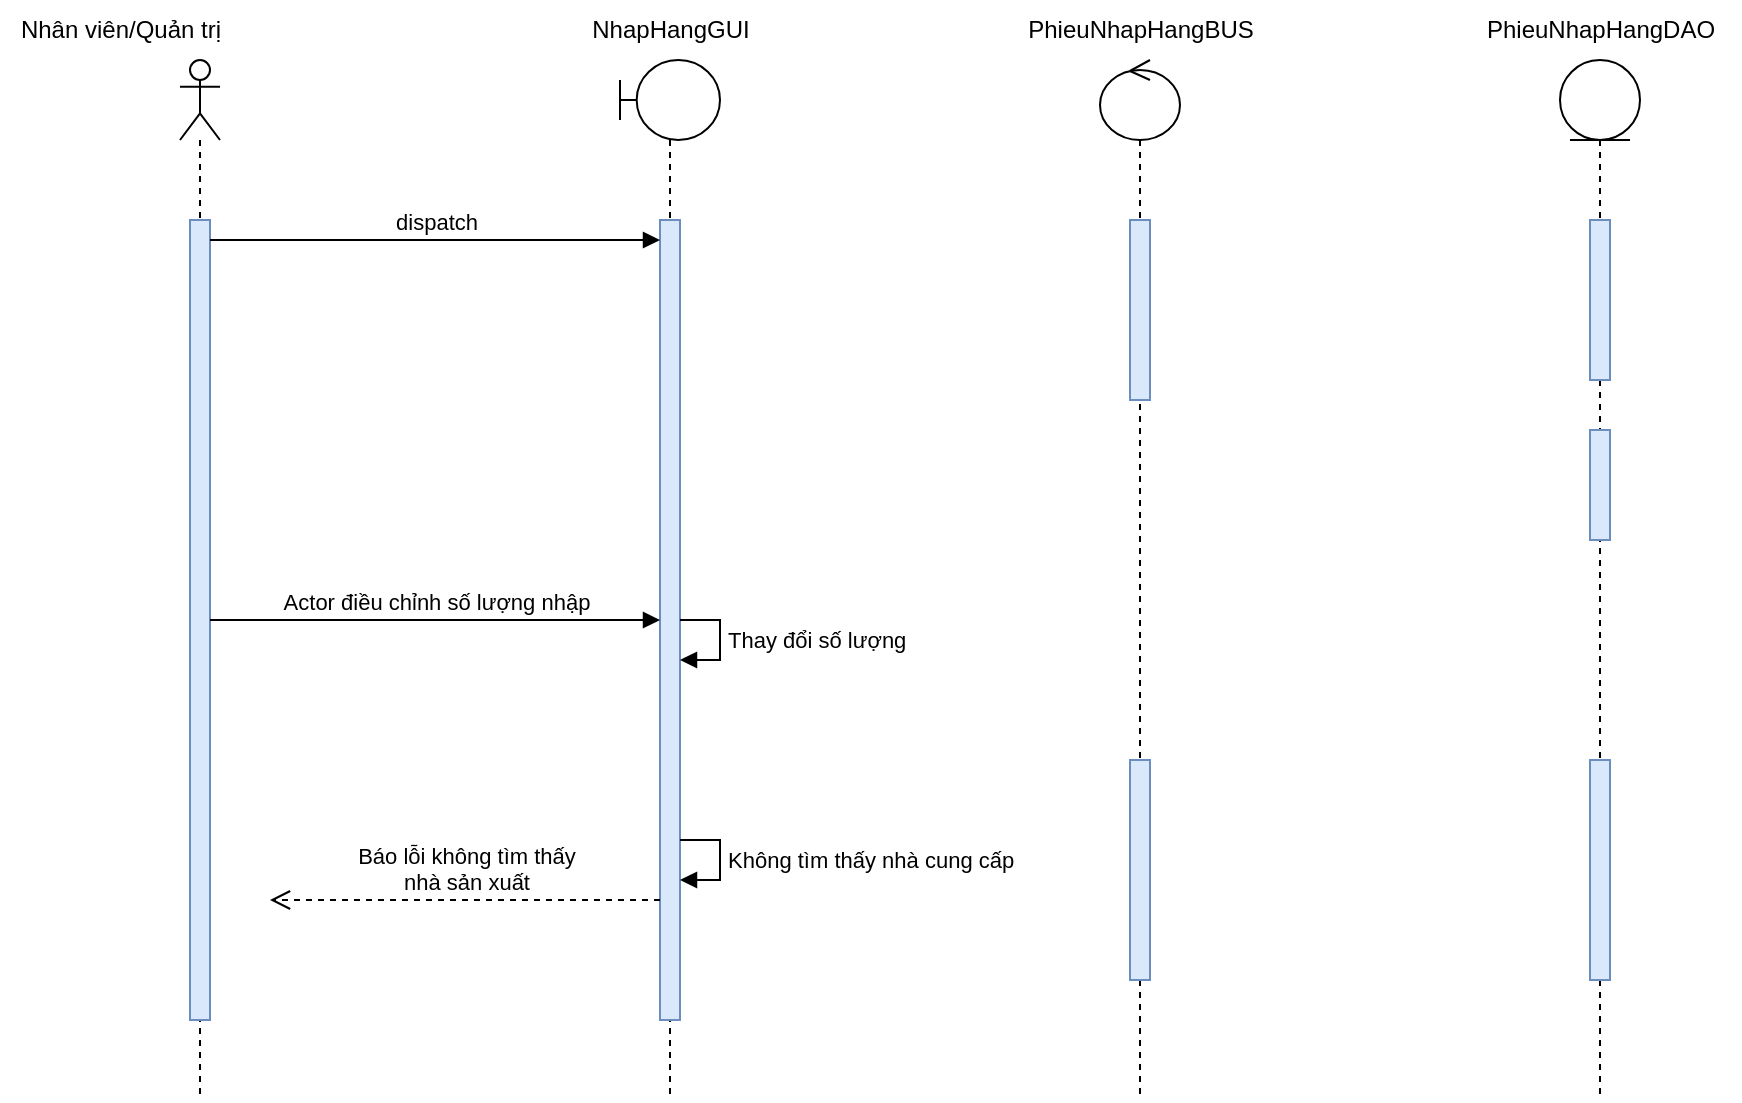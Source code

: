 <mxfile version="20.3.0" type="device"><diagram id="zxSlFvNWauaxwtIFHq2a" name="Page-1"><mxGraphModel dx="1038" dy="649" grid="1" gridSize="10" guides="1" tooltips="1" connect="1" arrows="1" fold="1" page="1" pageScale="1" pageWidth="850" pageHeight="1100" math="0" shadow="0"><root><mxCell id="0"/><mxCell id="1" parent="0"/><mxCell id="zFtlnsnSB8njbzp9fkom-5" value="" style="shape=umlLifeline;participant=umlActor;perimeter=lifelinePerimeter;whiteSpace=wrap;html=1;container=1;collapsible=0;recursiveResize=0;verticalAlign=top;spacingTop=36;outlineConnect=0;" parent="1" vertex="1"><mxGeometry x="100" y="280" width="20" height="520" as="geometry"/></mxCell><mxCell id="zFtlnsnSB8njbzp9fkom-6" value="" style="html=1;points=[];perimeter=orthogonalPerimeter;fillColor=#dae8fc;strokeColor=#6c8ebf;" parent="zFtlnsnSB8njbzp9fkom-5" vertex="1"><mxGeometry x="5" y="80" width="10" height="400" as="geometry"/></mxCell><mxCell id="zFtlnsnSB8njbzp9fkom-7" value="Nhân viên/Quản trị" style="text;html=1;align=center;verticalAlign=middle;resizable=0;points=[];autosize=1;strokeColor=none;fillColor=none;" parent="1" vertex="1"><mxGeometry x="10" y="255" width="120" height="20" as="geometry"/></mxCell><mxCell id="zFtlnsnSB8njbzp9fkom-8" value="" style="shape=umlLifeline;participant=umlBoundary;perimeter=lifelinePerimeter;whiteSpace=wrap;html=1;container=1;collapsible=0;recursiveResize=0;verticalAlign=top;spacingTop=36;outlineConnect=0;" parent="1" vertex="1"><mxGeometry x="320" y="280" width="50" height="520" as="geometry"/></mxCell><mxCell id="QlTCgcY2syCkXcn_rZdn-1" value="" style="html=1;points=[];perimeter=orthogonalPerimeter;fillColor=#dae8fc;strokeColor=#6c8ebf;" parent="zFtlnsnSB8njbzp9fkom-8" vertex="1"><mxGeometry x="20" y="80" width="10" height="400" as="geometry"/></mxCell><mxCell id="V0rGVLi3v3cGWSiFY8pq-18" value="Không tìm thấy nhà cung cấp" style="edgeStyle=orthogonalEdgeStyle;html=1;align=left;spacingLeft=2;endArrow=block;rounded=0;" parent="zFtlnsnSB8njbzp9fkom-8" edge="1"><mxGeometry relative="1" as="geometry"><mxPoint x="30" y="390" as="sourcePoint"/><Array as="points"><mxPoint x="50" y="390"/><mxPoint x="50" y="410"/></Array><mxPoint x="30" y="410" as="targetPoint"/></mxGeometry></mxCell><mxCell id="V0rGVLi3v3cGWSiFY8pq-27" value="Thay đổi số lượng" style="edgeStyle=orthogonalEdgeStyle;html=1;align=left;spacingLeft=2;endArrow=block;rounded=0;" parent="zFtlnsnSB8njbzp9fkom-8" source="QlTCgcY2syCkXcn_rZdn-1" target="QlTCgcY2syCkXcn_rZdn-1" edge="1"><mxGeometry relative="1" as="geometry"><mxPoint x="93" y="280" as="sourcePoint"/><Array as="points"><mxPoint x="50" y="280"/><mxPoint x="50" y="300"/></Array><mxPoint x="98" y="300" as="targetPoint"/></mxGeometry></mxCell><mxCell id="zFtlnsnSB8njbzp9fkom-10" value="" style="shape=umlLifeline;participant=umlControl;perimeter=lifelinePerimeter;whiteSpace=wrap;html=1;container=1;collapsible=0;recursiveResize=0;verticalAlign=top;spacingTop=36;outlineConnect=0;" parent="1" vertex="1"><mxGeometry x="560" y="280" width="40" height="520" as="geometry"/></mxCell><mxCell id="QlTCgcY2syCkXcn_rZdn-2" value="" style="html=1;points=[];perimeter=orthogonalPerimeter;fillColor=#dae8fc;strokeColor=#6c8ebf;" parent="zFtlnsnSB8njbzp9fkom-10" vertex="1"><mxGeometry x="15" y="80" width="10" height="90" as="geometry"/></mxCell><mxCell id="V0rGVLi3v3cGWSiFY8pq-11" value="" style="html=1;points=[];perimeter=orthogonalPerimeter;fillColor=#dae8fc;strokeColor=#6c8ebf;" parent="zFtlnsnSB8njbzp9fkom-10" vertex="1"><mxGeometry x="15" y="350" width="10" height="110" as="geometry"/></mxCell><mxCell id="zFtlnsnSB8njbzp9fkom-12" value="NhapHangGUI" style="text;html=1;align=center;verticalAlign=middle;resizable=0;points=[];autosize=1;strokeColor=none;fillColor=none;" parent="1" vertex="1"><mxGeometry x="295" y="250" width="100" height="30" as="geometry"/></mxCell><mxCell id="zFtlnsnSB8njbzp9fkom-13" value="PhieuNhapHangBUS" style="text;html=1;align=center;verticalAlign=middle;resizable=0;points=[];autosize=1;strokeColor=none;fillColor=none;" parent="1" vertex="1"><mxGeometry x="510" y="250" width="140" height="30" as="geometry"/></mxCell><mxCell id="zFtlnsnSB8njbzp9fkom-20" value="" style="shape=umlLifeline;participant=umlEntity;perimeter=lifelinePerimeter;whiteSpace=wrap;html=1;container=1;collapsible=0;recursiveResize=0;verticalAlign=top;spacingTop=36;outlineConnect=0;" parent="1" vertex="1"><mxGeometry x="790" y="280" width="40" height="520" as="geometry"/></mxCell><mxCell id="QlTCgcY2syCkXcn_rZdn-5" value="" style="html=1;points=[];perimeter=orthogonalPerimeter;fillColor=#dae8fc;strokeColor=#6c8ebf;" parent="zFtlnsnSB8njbzp9fkom-20" vertex="1"><mxGeometry x="15" y="80" width="10" height="80" as="geometry"/></mxCell><mxCell id="V0rGVLi3v3cGWSiFY8pq-6" value="" style="html=1;points=[];perimeter=orthogonalPerimeter;fillColor=#dae8fc;strokeColor=#6c8ebf;" parent="zFtlnsnSB8njbzp9fkom-20" vertex="1"><mxGeometry x="15" y="185" width="10" height="55" as="geometry"/></mxCell><mxCell id="V0rGVLi3v3cGWSiFY8pq-13" value="" style="html=1;points=[];perimeter=orthogonalPerimeter;fillColor=#dae8fc;strokeColor=#6c8ebf;" parent="zFtlnsnSB8njbzp9fkom-20" vertex="1"><mxGeometry x="15" y="350" width="10" height="110" as="geometry"/></mxCell><mxCell id="zFtlnsnSB8njbzp9fkom-22" value="PhieuNhapHangDAO" style="text;html=1;align=center;verticalAlign=middle;resizable=0;points=[];autosize=1;strokeColor=none;fillColor=none;" parent="1" vertex="1"><mxGeometry x="740" y="250" width="140" height="30" as="geometry"/></mxCell><mxCell id="V0rGVLi3v3cGWSiFY8pq-19" value="Báo lỗi không tìm thấy&lt;br&gt;nhà sản xuất" style="html=1;verticalAlign=bottom;endArrow=open;dashed=1;endSize=8;rounded=0;" parent="1" edge="1"><mxGeometry relative="1" as="geometry"><mxPoint x="340" y="700" as="sourcePoint"/><mxPoint x="145" y="700" as="targetPoint"/><Array as="points"><mxPoint x="260" y="700"/></Array></mxGeometry></mxCell><mxCell id="V0rGVLi3v3cGWSiFY8pq-23" value="Actor điều chỉnh số lượng nhập" style="html=1;verticalAlign=bottom;endArrow=block;rounded=0;" parent="1" source="zFtlnsnSB8njbzp9fkom-6" target="QlTCgcY2syCkXcn_rZdn-1" edge="1"><mxGeometry width="80" relative="1" as="geometry"><mxPoint x="390" y="520" as="sourcePoint"/><mxPoint x="470" y="520" as="targetPoint"/><Array as="points"><mxPoint x="250" y="560"/></Array></mxGeometry></mxCell><mxCell id="aziTB5gHYH1dwwWkt-tr-1" value="dispatch" style="html=1;verticalAlign=bottom;endArrow=block;rounded=0;" edge="1" parent="1" source="zFtlnsnSB8njbzp9fkom-6" target="QlTCgcY2syCkXcn_rZdn-1"><mxGeometry width="80" relative="1" as="geometry"><mxPoint x="470" y="540" as="sourcePoint"/><mxPoint x="550" y="540" as="targetPoint"/><Array as="points"><mxPoint x="240" y="370"/></Array></mxGeometry></mxCell></root></mxGraphModel></diagram></mxfile>